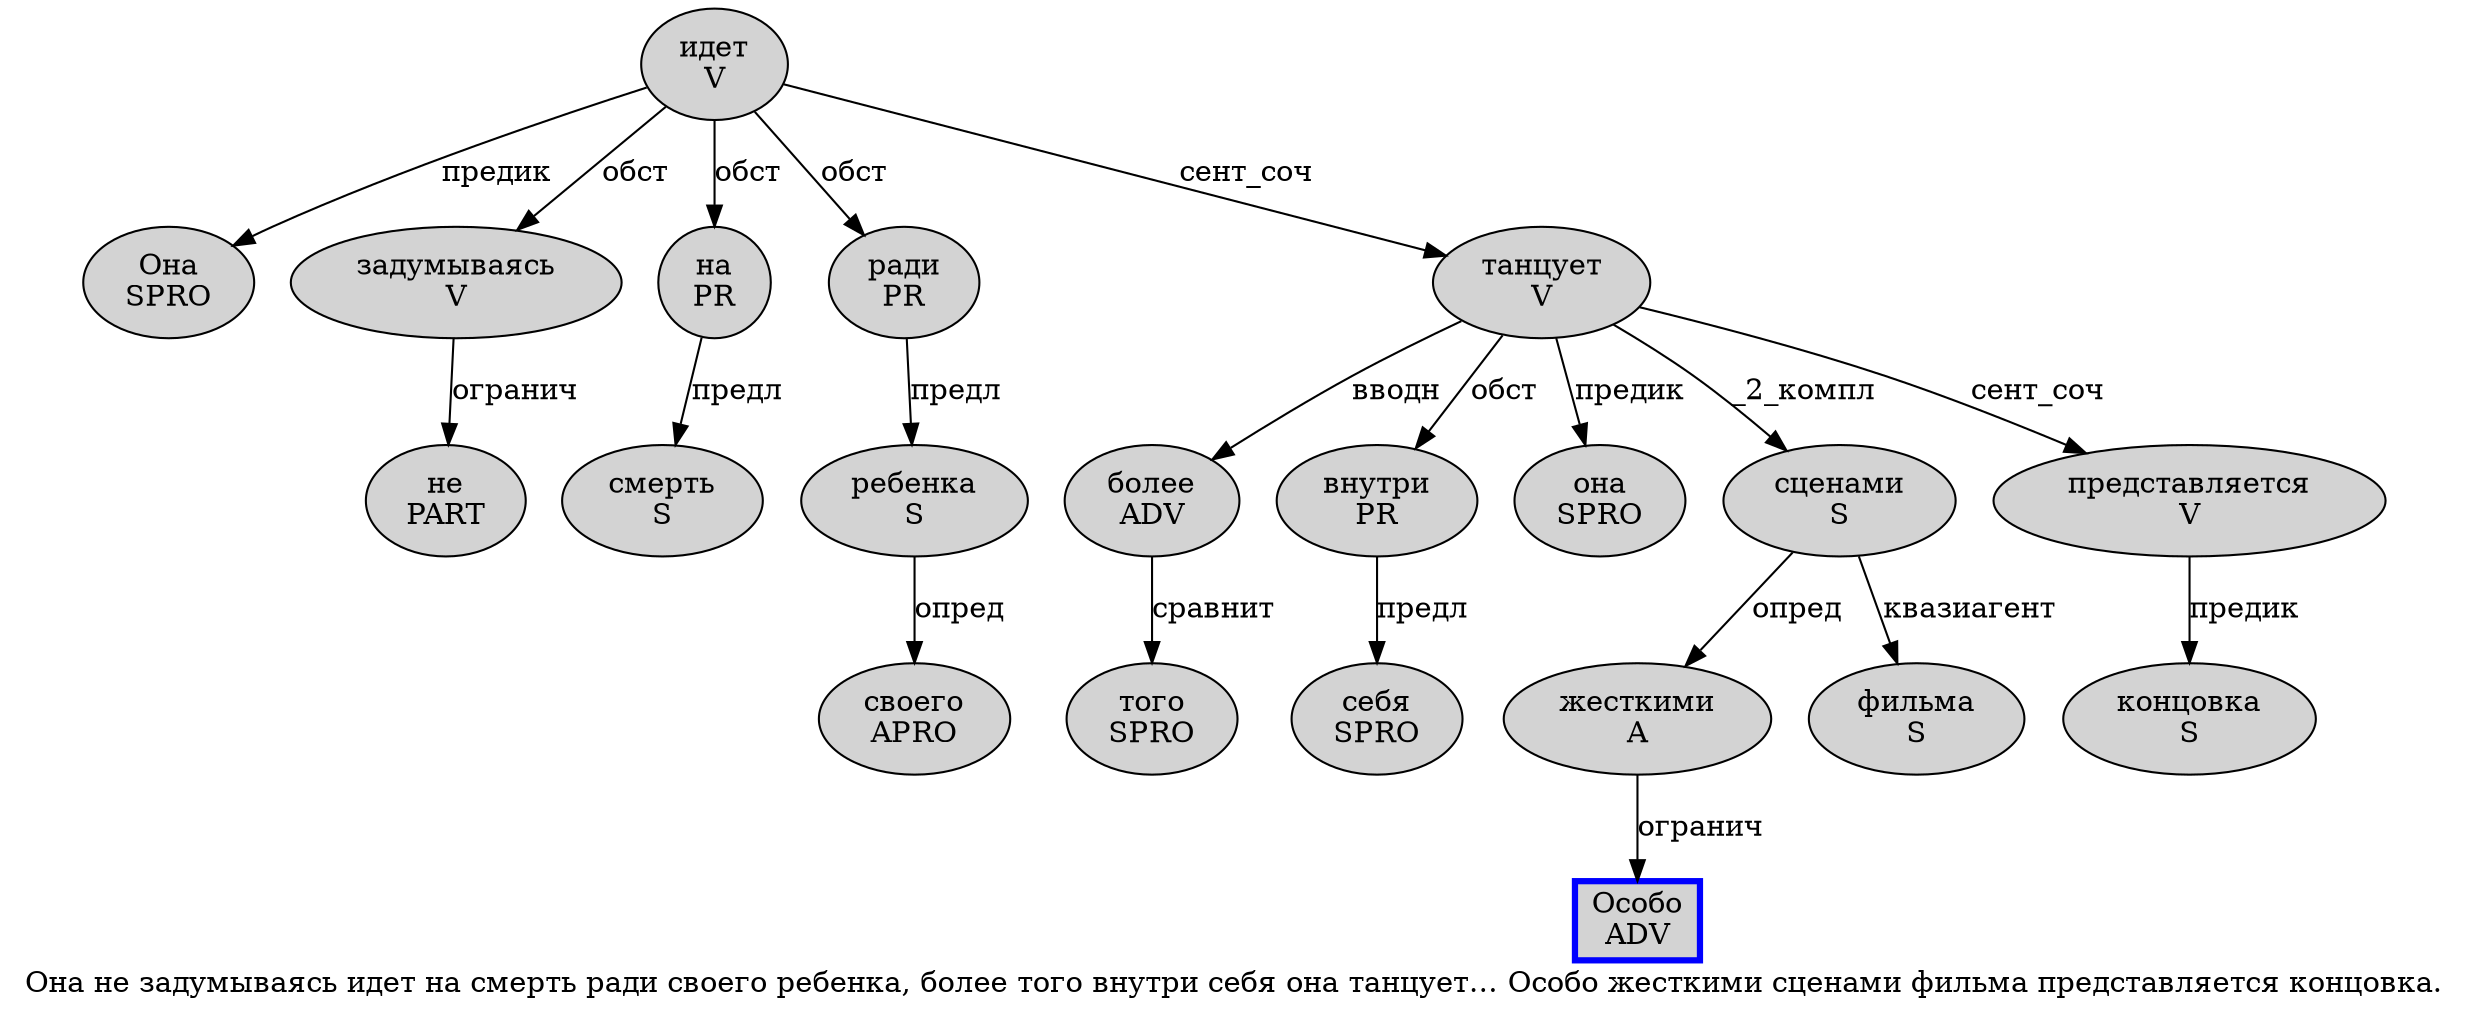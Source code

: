 digraph SENTENCE_898 {
	graph [label="Она не задумываясь идет на смерть ради своего ребенка, более того внутри себя она танцует… Особо жесткими сценами фильма представляется концовка."]
	node [style=filled]
		0 [label="Она
SPRO" color="" fillcolor=lightgray penwidth=1 shape=ellipse]
		1 [label="не
PART" color="" fillcolor=lightgray penwidth=1 shape=ellipse]
		2 [label="задумываясь
V" color="" fillcolor=lightgray penwidth=1 shape=ellipse]
		3 [label="идет
V" color="" fillcolor=lightgray penwidth=1 shape=ellipse]
		4 [label="на
PR" color="" fillcolor=lightgray penwidth=1 shape=ellipse]
		5 [label="смерть
S" color="" fillcolor=lightgray penwidth=1 shape=ellipse]
		6 [label="ради
PR" color="" fillcolor=lightgray penwidth=1 shape=ellipse]
		7 [label="своего
APRO" color="" fillcolor=lightgray penwidth=1 shape=ellipse]
		8 [label="ребенка
S" color="" fillcolor=lightgray penwidth=1 shape=ellipse]
		10 [label="более
ADV" color="" fillcolor=lightgray penwidth=1 shape=ellipse]
		11 [label="того
SPRO" color="" fillcolor=lightgray penwidth=1 shape=ellipse]
		12 [label="внутри
PR" color="" fillcolor=lightgray penwidth=1 shape=ellipse]
		13 [label="себя
SPRO" color="" fillcolor=lightgray penwidth=1 shape=ellipse]
		14 [label="она
SPRO" color="" fillcolor=lightgray penwidth=1 shape=ellipse]
		15 [label="танцует
V" color="" fillcolor=lightgray penwidth=1 shape=ellipse]
		17 [label="Особо
ADV" color=blue fillcolor=lightgray penwidth=3 shape=box]
		18 [label="жесткими
A" color="" fillcolor=lightgray penwidth=1 shape=ellipse]
		19 [label="сценами
S" color="" fillcolor=lightgray penwidth=1 shape=ellipse]
		20 [label="фильма
S" color="" fillcolor=lightgray penwidth=1 shape=ellipse]
		21 [label="представляется
V" color="" fillcolor=lightgray penwidth=1 shape=ellipse]
		22 [label="концовка
S" color="" fillcolor=lightgray penwidth=1 shape=ellipse]
			15 -> 10 [label="вводн"]
			15 -> 12 [label="обст"]
			15 -> 14 [label="предик"]
			15 -> 19 [label="_2_компл"]
			15 -> 21 [label="сент_соч"]
			2 -> 1 [label="огранич"]
			21 -> 22 [label="предик"]
			10 -> 11 [label="сравнит"]
			8 -> 7 [label="опред"]
			6 -> 8 [label="предл"]
			18 -> 17 [label="огранич"]
			4 -> 5 [label="предл"]
			3 -> 0 [label="предик"]
			3 -> 2 [label="обст"]
			3 -> 4 [label="обст"]
			3 -> 6 [label="обст"]
			3 -> 15 [label="сент_соч"]
			19 -> 18 [label="опред"]
			19 -> 20 [label="квазиагент"]
			12 -> 13 [label="предл"]
}